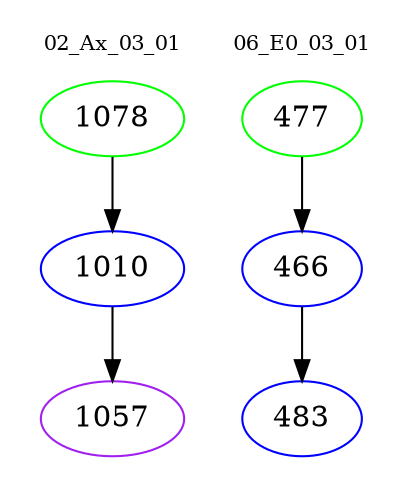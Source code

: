 digraph{
subgraph cluster_0 {
color = white
label = "02_Ax_03_01";
fontsize=10;
T0_1078 [label="1078", color="green"]
T0_1078 -> T0_1010 [color="black"]
T0_1010 [label="1010", color="blue"]
T0_1010 -> T0_1057 [color="black"]
T0_1057 [label="1057", color="purple"]
}
subgraph cluster_1 {
color = white
label = "06_E0_03_01";
fontsize=10;
T1_477 [label="477", color="green"]
T1_477 -> T1_466 [color="black"]
T1_466 [label="466", color="blue"]
T1_466 -> T1_483 [color="black"]
T1_483 [label="483", color="blue"]
}
}
